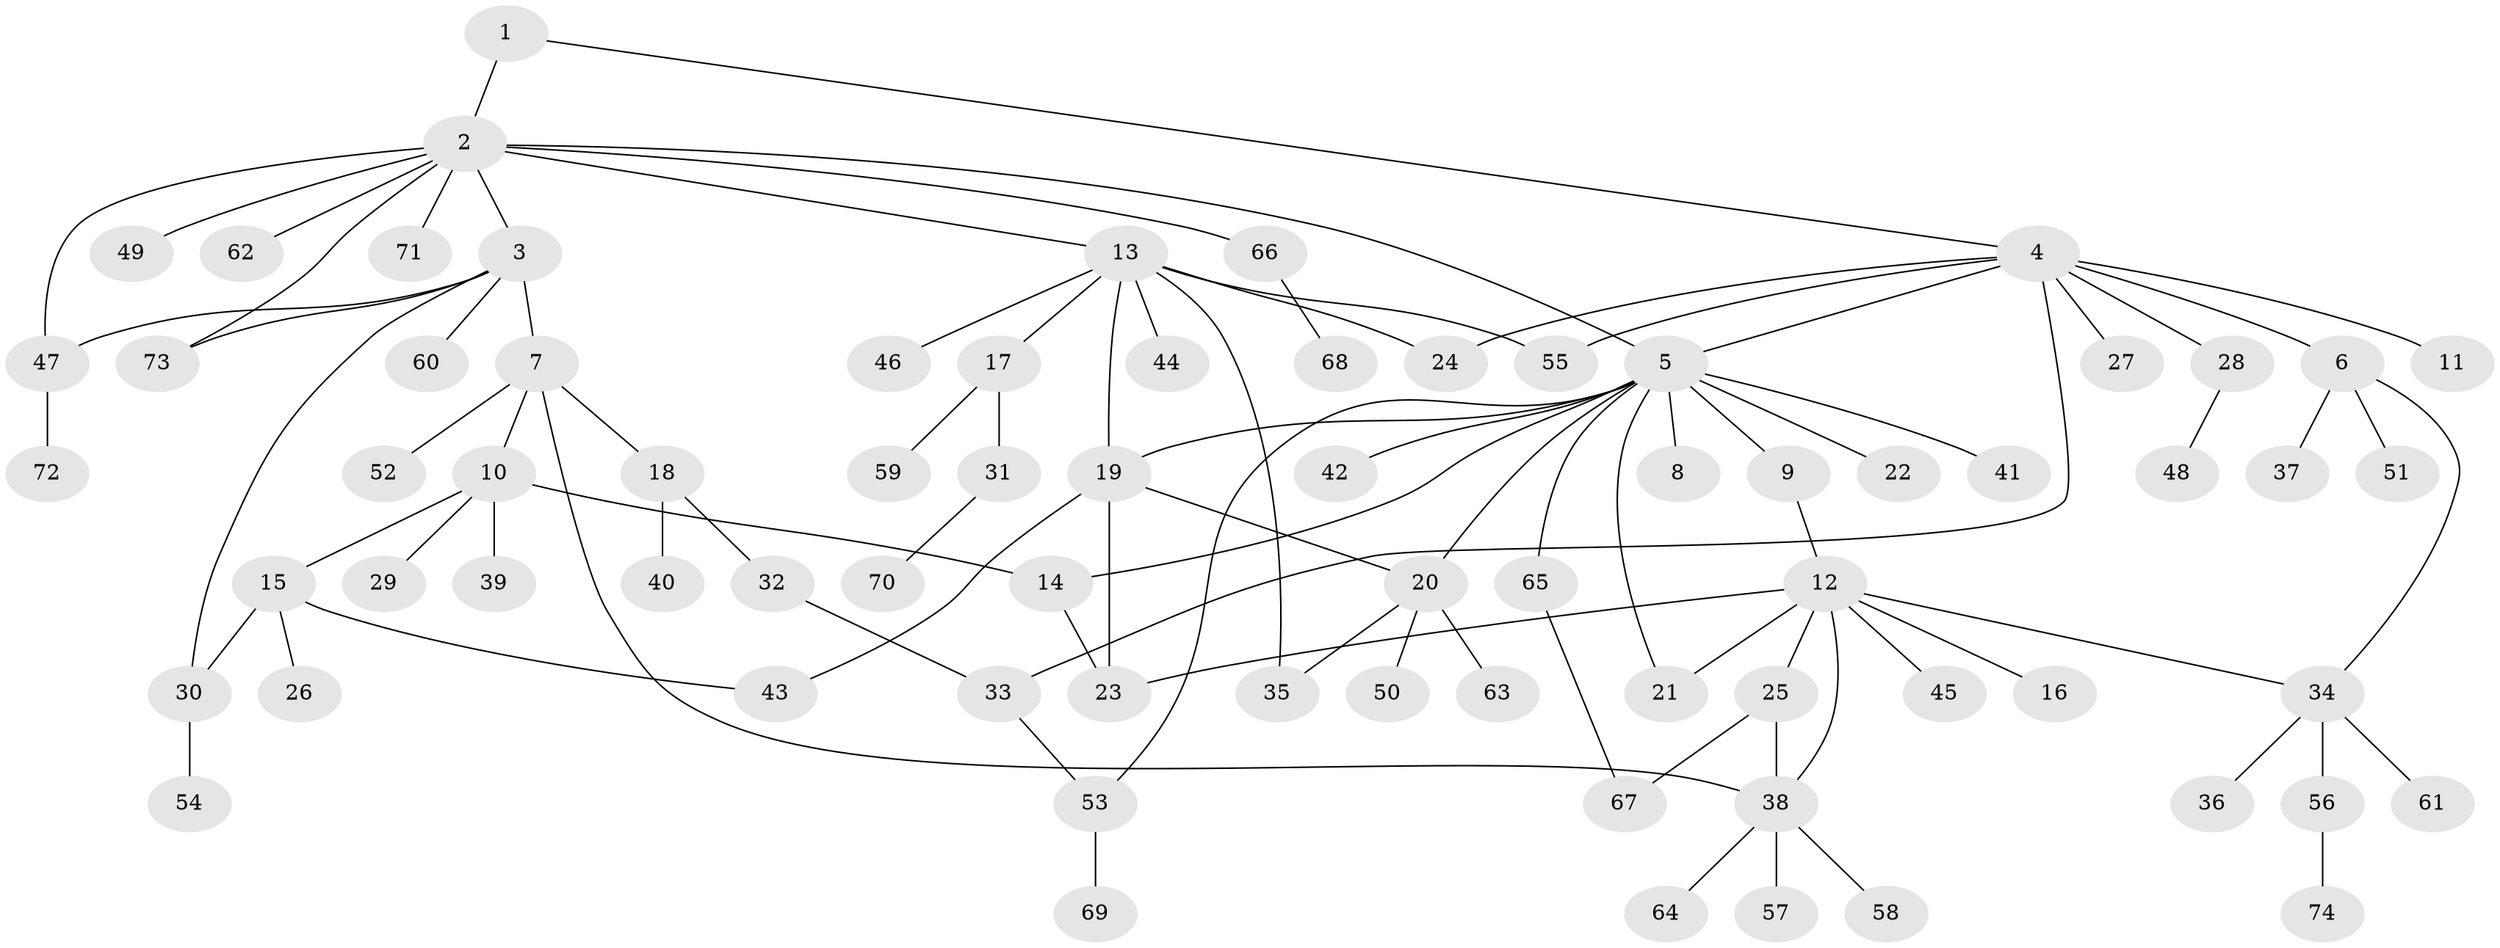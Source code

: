 // Generated by graph-tools (version 1.1) at 2025/35/03/09/25 02:35:41]
// undirected, 74 vertices, 93 edges
graph export_dot {
graph [start="1"]
  node [color=gray90,style=filled];
  1;
  2;
  3;
  4;
  5;
  6;
  7;
  8;
  9;
  10;
  11;
  12;
  13;
  14;
  15;
  16;
  17;
  18;
  19;
  20;
  21;
  22;
  23;
  24;
  25;
  26;
  27;
  28;
  29;
  30;
  31;
  32;
  33;
  34;
  35;
  36;
  37;
  38;
  39;
  40;
  41;
  42;
  43;
  44;
  45;
  46;
  47;
  48;
  49;
  50;
  51;
  52;
  53;
  54;
  55;
  56;
  57;
  58;
  59;
  60;
  61;
  62;
  63;
  64;
  65;
  66;
  67;
  68;
  69;
  70;
  71;
  72;
  73;
  74;
  1 -- 2;
  1 -- 4;
  2 -- 3;
  2 -- 5;
  2 -- 13;
  2 -- 47;
  2 -- 49;
  2 -- 62;
  2 -- 66;
  2 -- 71;
  2 -- 73;
  3 -- 7;
  3 -- 30;
  3 -- 47;
  3 -- 60;
  3 -- 73;
  4 -- 5;
  4 -- 6;
  4 -- 11;
  4 -- 24;
  4 -- 27;
  4 -- 28;
  4 -- 33;
  4 -- 55;
  5 -- 8;
  5 -- 9;
  5 -- 14;
  5 -- 19;
  5 -- 20;
  5 -- 21;
  5 -- 22;
  5 -- 41;
  5 -- 42;
  5 -- 53;
  5 -- 65;
  6 -- 34;
  6 -- 37;
  6 -- 51;
  7 -- 10;
  7 -- 18;
  7 -- 38;
  7 -- 52;
  9 -- 12;
  10 -- 14;
  10 -- 15;
  10 -- 29;
  10 -- 39;
  12 -- 16;
  12 -- 21;
  12 -- 23;
  12 -- 25;
  12 -- 34;
  12 -- 38;
  12 -- 45;
  13 -- 17;
  13 -- 19;
  13 -- 24;
  13 -- 35;
  13 -- 44;
  13 -- 46;
  13 -- 55;
  14 -- 23;
  15 -- 26;
  15 -- 30;
  15 -- 43;
  17 -- 31;
  17 -- 59;
  18 -- 32;
  18 -- 40;
  19 -- 20;
  19 -- 23;
  19 -- 43;
  20 -- 35;
  20 -- 50;
  20 -- 63;
  25 -- 38;
  25 -- 67;
  28 -- 48;
  30 -- 54;
  31 -- 70;
  32 -- 33;
  33 -- 53;
  34 -- 36;
  34 -- 56;
  34 -- 61;
  38 -- 57;
  38 -- 58;
  38 -- 64;
  47 -- 72;
  53 -- 69;
  56 -- 74;
  65 -- 67;
  66 -- 68;
}
